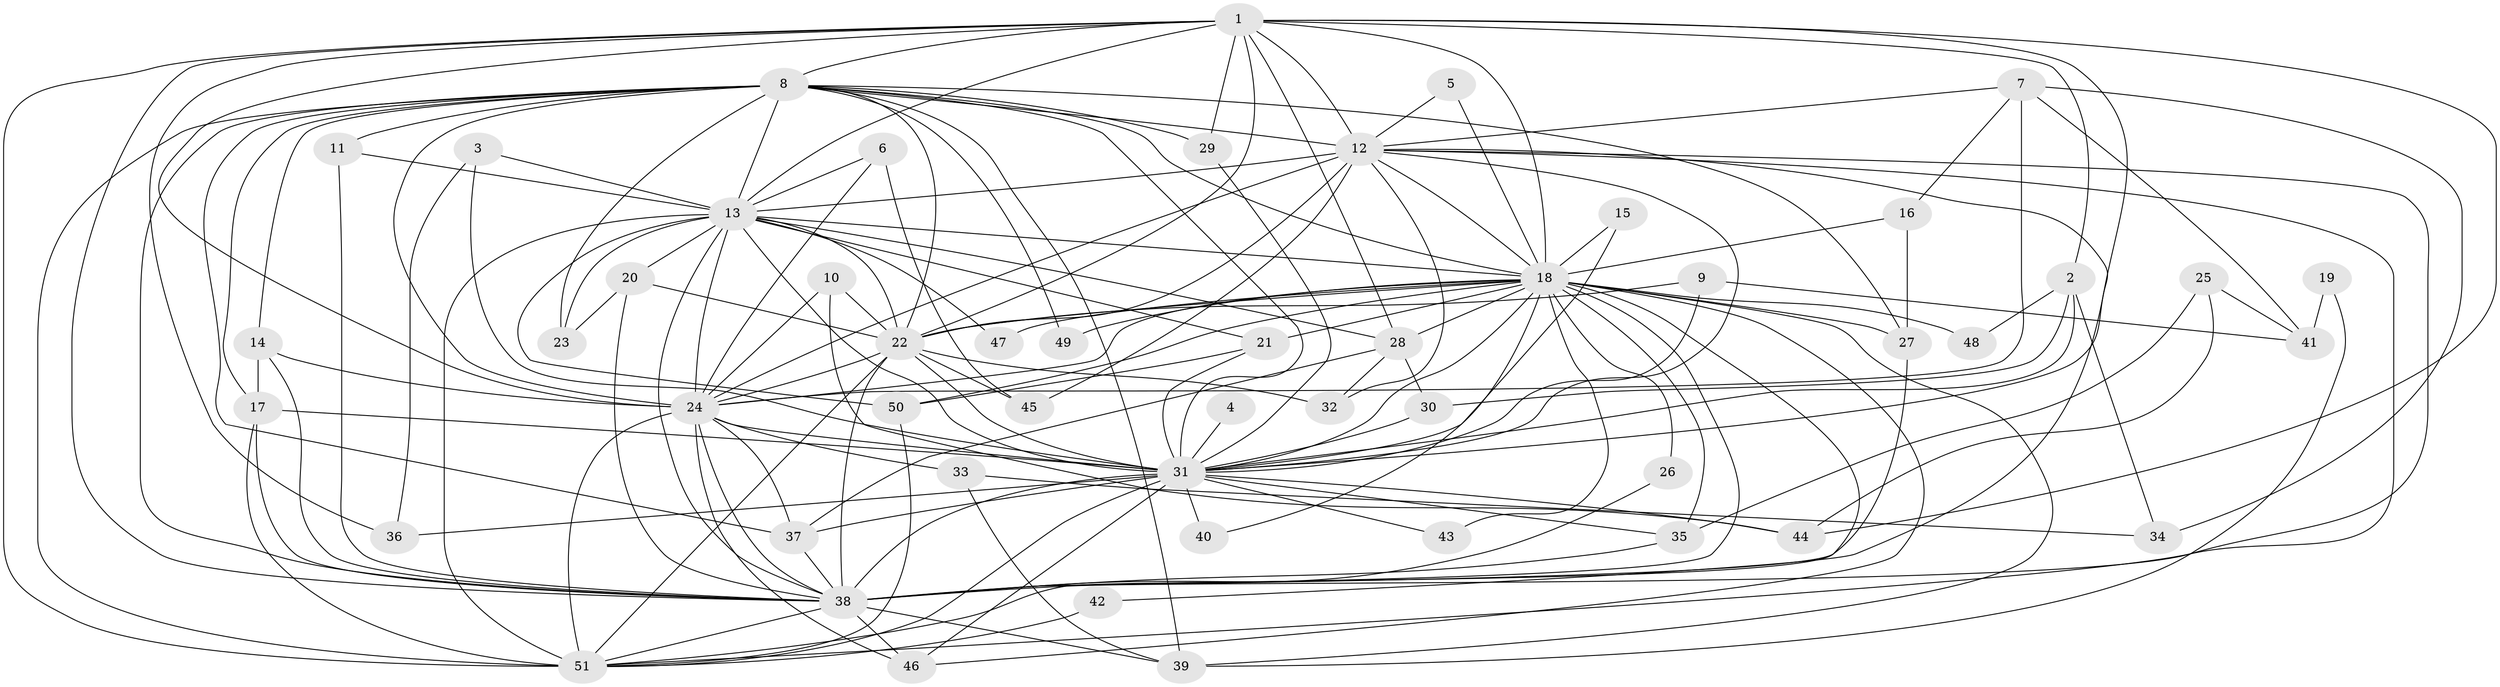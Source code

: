 // original degree distribution, {22: 0.00980392156862745, 17: 0.0196078431372549, 31: 0.00980392156862745, 23: 0.00980392156862745, 18: 0.00980392156862745, 25: 0.00980392156862745, 14: 0.00980392156862745, 28: 0.00980392156862745, 19: 0.00980392156862745, 3: 0.17647058823529413, 4: 0.08823529411764706, 5: 0.0392156862745098, 2: 0.5686274509803921, 6: 0.029411764705882353}
// Generated by graph-tools (version 1.1) at 2025/01/03/09/25 03:01:14]
// undirected, 51 vertices, 154 edges
graph export_dot {
graph [start="1"]
  node [color=gray90,style=filled];
  1;
  2;
  3;
  4;
  5;
  6;
  7;
  8;
  9;
  10;
  11;
  12;
  13;
  14;
  15;
  16;
  17;
  18;
  19;
  20;
  21;
  22;
  23;
  24;
  25;
  26;
  27;
  28;
  29;
  30;
  31;
  32;
  33;
  34;
  35;
  36;
  37;
  38;
  39;
  40;
  41;
  42;
  43;
  44;
  45;
  46;
  47;
  48;
  49;
  50;
  51;
  1 -- 2 [weight=1.0];
  1 -- 8 [weight=3.0];
  1 -- 12 [weight=2.0];
  1 -- 13 [weight=1.0];
  1 -- 18 [weight=2.0];
  1 -- 22 [weight=2.0];
  1 -- 24 [weight=2.0];
  1 -- 28 [weight=1.0];
  1 -- 29 [weight=1.0];
  1 -- 31 [weight=1.0];
  1 -- 36 [weight=1.0];
  1 -- 38 [weight=1.0];
  1 -- 44 [weight=1.0];
  1 -- 51 [weight=1.0];
  2 -- 30 [weight=1.0];
  2 -- 31 [weight=1.0];
  2 -- 34 [weight=1.0];
  2 -- 48 [weight=1.0];
  3 -- 13 [weight=1.0];
  3 -- 31 [weight=1.0];
  3 -- 36 [weight=1.0];
  4 -- 31 [weight=1.0];
  5 -- 12 [weight=1.0];
  5 -- 18 [weight=1.0];
  6 -- 13 [weight=1.0];
  6 -- 24 [weight=1.0];
  6 -- 45 [weight=1.0];
  7 -- 12 [weight=1.0];
  7 -- 16 [weight=1.0];
  7 -- 24 [weight=1.0];
  7 -- 34 [weight=1.0];
  7 -- 41 [weight=2.0];
  8 -- 11 [weight=1.0];
  8 -- 12 [weight=1.0];
  8 -- 13 [weight=2.0];
  8 -- 14 [weight=1.0];
  8 -- 17 [weight=1.0];
  8 -- 18 [weight=2.0];
  8 -- 22 [weight=1.0];
  8 -- 23 [weight=1.0];
  8 -- 24 [weight=1.0];
  8 -- 27 [weight=1.0];
  8 -- 29 [weight=1.0];
  8 -- 31 [weight=1.0];
  8 -- 37 [weight=1.0];
  8 -- 38 [weight=1.0];
  8 -- 39 [weight=2.0];
  8 -- 49 [weight=1.0];
  8 -- 51 [weight=3.0];
  9 -- 22 [weight=1.0];
  9 -- 31 [weight=1.0];
  9 -- 41 [weight=1.0];
  10 -- 22 [weight=1.0];
  10 -- 24 [weight=1.0];
  10 -- 44 [weight=1.0];
  11 -- 13 [weight=1.0];
  11 -- 38 [weight=1.0];
  12 -- 13 [weight=1.0];
  12 -- 18 [weight=1.0];
  12 -- 22 [weight=2.0];
  12 -- 24 [weight=2.0];
  12 -- 31 [weight=1.0];
  12 -- 32 [weight=1.0];
  12 -- 38 [weight=1.0];
  12 -- 42 [weight=1.0];
  12 -- 45 [weight=1.0];
  12 -- 51 [weight=1.0];
  13 -- 18 [weight=1.0];
  13 -- 20 [weight=2.0];
  13 -- 21 [weight=1.0];
  13 -- 22 [weight=1.0];
  13 -- 23 [weight=1.0];
  13 -- 24 [weight=1.0];
  13 -- 28 [weight=1.0];
  13 -- 31 [weight=2.0];
  13 -- 38 [weight=2.0];
  13 -- 47 [weight=1.0];
  13 -- 50 [weight=1.0];
  13 -- 51 [weight=1.0];
  14 -- 17 [weight=1.0];
  14 -- 24 [weight=1.0];
  14 -- 38 [weight=1.0];
  15 -- 18 [weight=1.0];
  15 -- 31 [weight=1.0];
  16 -- 18 [weight=1.0];
  16 -- 27 [weight=1.0];
  17 -- 31 [weight=1.0];
  17 -- 38 [weight=1.0];
  17 -- 51 [weight=1.0];
  18 -- 21 [weight=1.0];
  18 -- 22 [weight=1.0];
  18 -- 24 [weight=2.0];
  18 -- 26 [weight=1.0];
  18 -- 27 [weight=1.0];
  18 -- 28 [weight=1.0];
  18 -- 31 [weight=1.0];
  18 -- 35 [weight=1.0];
  18 -- 38 [weight=3.0];
  18 -- 39 [weight=1.0];
  18 -- 40 [weight=1.0];
  18 -- 43 [weight=1.0];
  18 -- 46 [weight=1.0];
  18 -- 47 [weight=1.0];
  18 -- 48 [weight=2.0];
  18 -- 49 [weight=1.0];
  18 -- 50 [weight=1.0];
  18 -- 51 [weight=1.0];
  19 -- 39 [weight=1.0];
  19 -- 41 [weight=1.0];
  20 -- 22 [weight=1.0];
  20 -- 23 [weight=1.0];
  20 -- 38 [weight=1.0];
  21 -- 31 [weight=1.0];
  21 -- 50 [weight=1.0];
  22 -- 24 [weight=1.0];
  22 -- 31 [weight=2.0];
  22 -- 32 [weight=1.0];
  22 -- 38 [weight=1.0];
  22 -- 45 [weight=1.0];
  22 -- 51 [weight=1.0];
  24 -- 31 [weight=1.0];
  24 -- 33 [weight=1.0];
  24 -- 37 [weight=1.0];
  24 -- 38 [weight=1.0];
  24 -- 46 [weight=1.0];
  24 -- 51 [weight=1.0];
  25 -- 35 [weight=1.0];
  25 -- 41 [weight=1.0];
  25 -- 44 [weight=1.0];
  26 -- 38 [weight=1.0];
  27 -- 38 [weight=2.0];
  28 -- 30 [weight=1.0];
  28 -- 32 [weight=1.0];
  28 -- 37 [weight=1.0];
  29 -- 31 [weight=1.0];
  30 -- 31 [weight=1.0];
  31 -- 35 [weight=1.0];
  31 -- 36 [weight=1.0];
  31 -- 37 [weight=1.0];
  31 -- 38 [weight=1.0];
  31 -- 40 [weight=1.0];
  31 -- 43 [weight=1.0];
  31 -- 44 [weight=1.0];
  31 -- 46 [weight=1.0];
  31 -- 51 [weight=1.0];
  33 -- 34 [weight=1.0];
  33 -- 39 [weight=1.0];
  35 -- 38 [weight=1.0];
  37 -- 38 [weight=1.0];
  38 -- 39 [weight=1.0];
  38 -- 46 [weight=1.0];
  38 -- 51 [weight=1.0];
  42 -- 51 [weight=1.0];
  50 -- 51 [weight=1.0];
}
